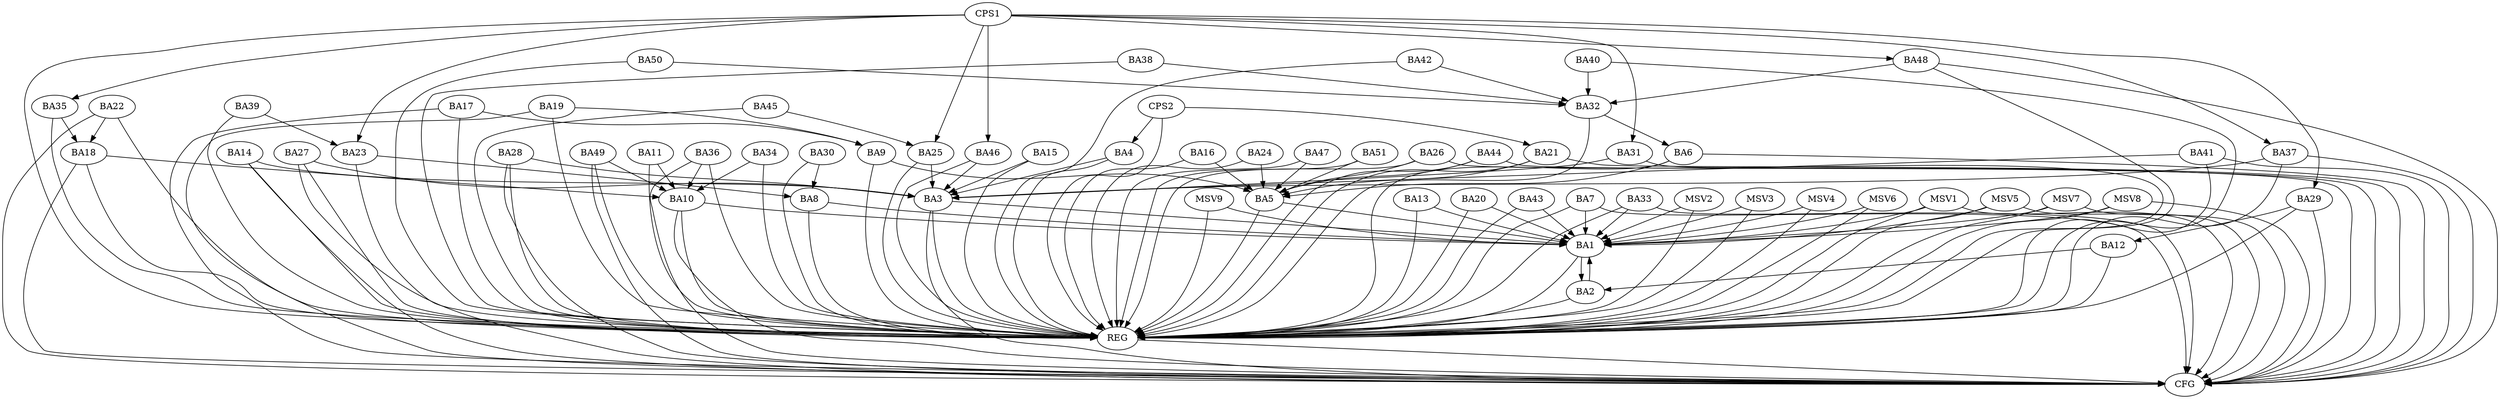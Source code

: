 strict digraph G {
  BA1 [ label="BA1" ];
  BA2 [ label="BA2" ];
  BA3 [ label="BA3" ];
  BA4 [ label="BA4" ];
  BA5 [ label="BA5" ];
  BA6 [ label="BA6" ];
  BA7 [ label="BA7" ];
  BA8 [ label="BA8" ];
  BA9 [ label="BA9" ];
  BA10 [ label="BA10" ];
  BA11 [ label="BA11" ];
  BA12 [ label="BA12" ];
  BA13 [ label="BA13" ];
  BA14 [ label="BA14" ];
  BA15 [ label="BA15" ];
  BA16 [ label="BA16" ];
  BA17 [ label="BA17" ];
  BA18 [ label="BA18" ];
  BA19 [ label="BA19" ];
  BA20 [ label="BA20" ];
  BA21 [ label="BA21" ];
  BA22 [ label="BA22" ];
  BA23 [ label="BA23" ];
  BA24 [ label="BA24" ];
  BA25 [ label="BA25" ];
  BA26 [ label="BA26" ];
  BA27 [ label="BA27" ];
  BA28 [ label="BA28" ];
  BA29 [ label="BA29" ];
  BA30 [ label="BA30" ];
  BA31 [ label="BA31" ];
  BA32 [ label="BA32" ];
  BA33 [ label="BA33" ];
  BA34 [ label="BA34" ];
  BA35 [ label="BA35" ];
  BA36 [ label="BA36" ];
  BA37 [ label="BA37" ];
  BA38 [ label="BA38" ];
  BA39 [ label="BA39" ];
  BA40 [ label="BA40" ];
  BA41 [ label="BA41" ];
  BA42 [ label="BA42" ];
  BA43 [ label="BA43" ];
  BA44 [ label="BA44" ];
  BA45 [ label="BA45" ];
  BA46 [ label="BA46" ];
  BA47 [ label="BA47" ];
  BA48 [ label="BA48" ];
  BA49 [ label="BA49" ];
  BA50 [ label="BA50" ];
  BA51 [ label="BA51" ];
  CPS1 [ label="CPS1" ];
  CPS2 [ label="CPS2" ];
  REG [ label="REG" ];
  CFG [ label="CFG" ];
  MSV1 [ label="MSV1" ];
  MSV2 [ label="MSV2" ];
  MSV3 [ label="MSV3" ];
  MSV4 [ label="MSV4" ];
  MSV5 [ label="MSV5" ];
  MSV6 [ label="MSV6" ];
  MSV7 [ label="MSV7" ];
  MSV8 [ label="MSV8" ];
  MSV9 [ label="MSV9" ];
  BA1 -> BA2;
  BA2 -> BA1;
  BA3 -> BA1;
  BA4 -> BA3;
  BA5 -> BA1;
  BA6 -> BA5;
  BA7 -> BA1;
  BA8 -> BA1;
  BA9 -> BA5;
  BA10 -> BA1;
  BA11 -> BA10;
  BA12 -> BA2;
  BA13 -> BA1;
  BA14 -> BA3;
  BA15 -> BA3;
  BA16 -> BA5;
  BA17 -> BA9;
  BA18 -> BA10;
  BA19 -> BA9;
  BA20 -> BA1;
  BA21 -> BA5;
  BA22 -> BA18;
  BA23 -> BA8;
  BA24 -> BA5;
  BA25 -> BA3;
  BA26 -> BA5;
  BA27 -> BA3;
  BA28 -> BA3;
  BA29 -> BA12;
  BA30 -> BA8;
  BA31 -> BA3;
  BA32 -> BA6;
  BA33 -> BA1;
  BA34 -> BA10;
  BA35 -> BA18;
  BA36 -> BA10;
  BA37 -> BA3;
  BA38 -> BA32;
  BA39 -> BA23;
  BA40 -> BA32;
  BA41 -> BA3;
  BA42 -> BA32;
  BA43 -> BA1;
  BA44 -> BA5;
  BA45 -> BA25;
  BA46 -> BA3;
  BA47 -> BA5;
  BA48 -> BA32;
  BA49 -> BA10;
  BA50 -> BA32;
  BA51 -> BA5;
  CPS1 -> BA23;
  CPS1 -> BA25;
  CPS1 -> BA37;
  CPS1 -> BA29;
  CPS1 -> BA48;
  CPS1 -> BA35;
  CPS1 -> BA46;
  CPS1 -> BA31;
  CPS2 -> BA4;
  CPS2 -> BA21;
  BA1 -> REG;
  BA2 -> REG;
  BA3 -> REG;
  BA4 -> REG;
  BA5 -> REG;
  BA6 -> REG;
  BA7 -> REG;
  BA8 -> REG;
  BA9 -> REG;
  BA10 -> REG;
  BA11 -> REG;
  BA12 -> REG;
  BA13 -> REG;
  BA14 -> REG;
  BA15 -> REG;
  BA16 -> REG;
  BA17 -> REG;
  BA18 -> REG;
  BA19 -> REG;
  BA20 -> REG;
  BA21 -> REG;
  BA22 -> REG;
  BA23 -> REG;
  BA24 -> REG;
  BA25 -> REG;
  BA26 -> REG;
  BA27 -> REG;
  BA28 -> REG;
  BA29 -> REG;
  BA30 -> REG;
  BA31 -> REG;
  BA32 -> REG;
  BA33 -> REG;
  BA34 -> REG;
  BA35 -> REG;
  BA36 -> REG;
  BA37 -> REG;
  BA38 -> REG;
  BA39 -> REG;
  BA40 -> REG;
  BA41 -> REG;
  BA42 -> REG;
  BA43 -> REG;
  BA44 -> REG;
  BA45 -> REG;
  BA46 -> REG;
  BA47 -> REG;
  BA48 -> REG;
  BA49 -> REG;
  BA50 -> REG;
  BA51 -> REG;
  CPS1 -> REG;
  CPS2 -> REG;
  BA26 -> CFG;
  BA28 -> CFG;
  BA48 -> CFG;
  BA44 -> CFG;
  BA41 -> CFG;
  BA6 -> CFG;
  BA18 -> CFG;
  BA29 -> CFG;
  BA17 -> CFG;
  BA27 -> CFG;
  BA37 -> CFG;
  BA21 -> CFG;
  BA3 -> CFG;
  BA33 -> CFG;
  BA36 -> CFG;
  BA49 -> CFG;
  BA7 -> CFG;
  BA19 -> CFG;
  BA22 -> CFG;
  BA10 -> CFG;
  BA14 -> CFG;
  REG -> CFG;
  MSV1 -> BA1;
  MSV2 -> BA1;
  MSV3 -> BA1;
  MSV4 -> BA1;
  MSV5 -> BA1;
  MSV1 -> REG;
  MSV1 -> CFG;
  MSV2 -> REG;
  MSV3 -> REG;
  MSV4 -> REG;
  MSV5 -> REG;
  MSV5 -> CFG;
  MSV6 -> BA1;
  MSV7 -> BA1;
  MSV8 -> BA1;
  MSV6 -> REG;
  MSV7 -> REG;
  MSV7 -> CFG;
  MSV8 -> REG;
  MSV8 -> CFG;
  MSV9 -> BA1;
  MSV9 -> REG;
}
